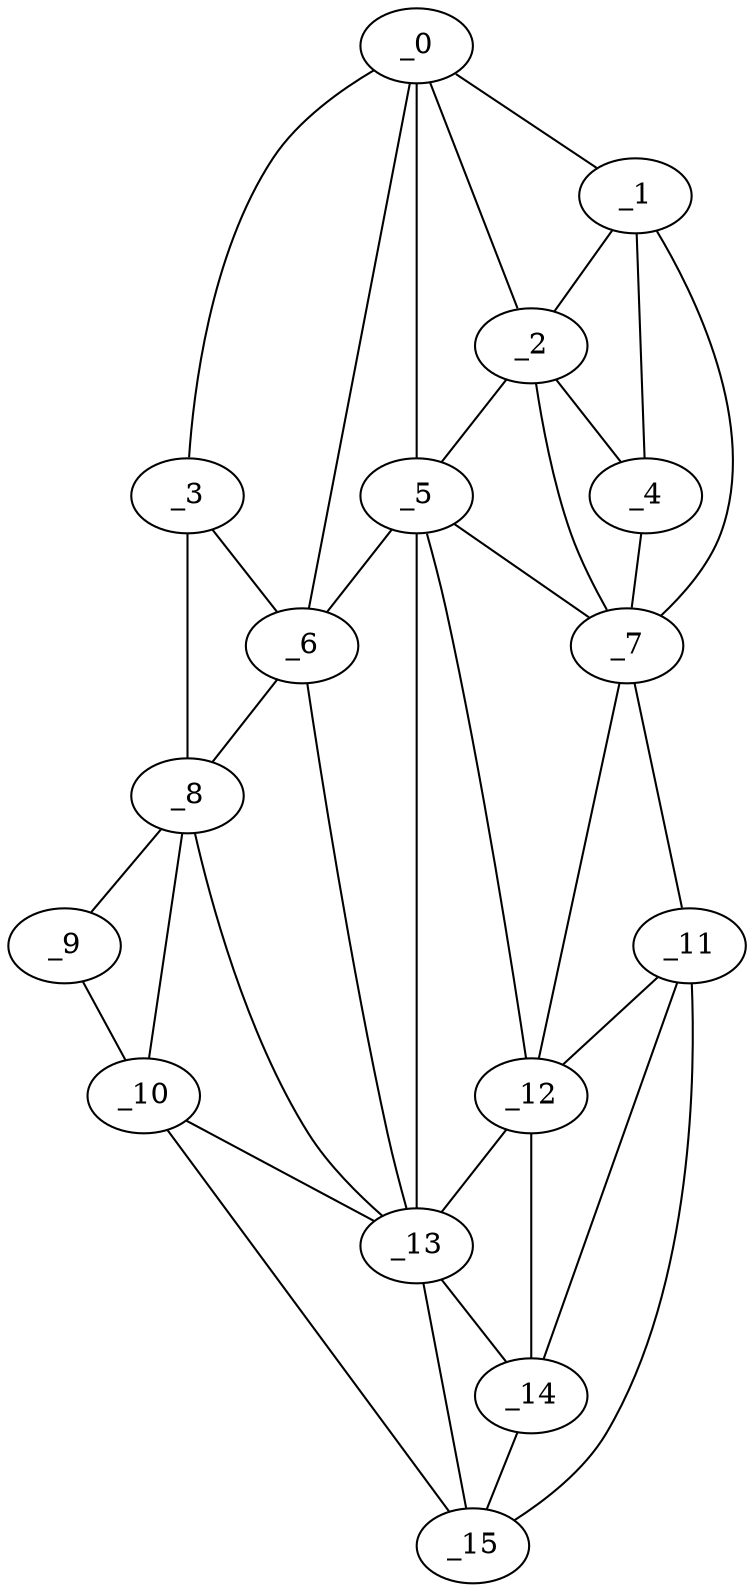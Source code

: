 graph "obj39__150.gxl" {
	_0	 [x=7,
		y=32];
	_1	 [x=12,
		y=15];
	_0 -- _1	 [valence=1];
	_2	 [x=32,
		y=32];
	_0 -- _2	 [valence=2];
	_3	 [x=33,
		y=125];
	_0 -- _3	 [valence=1];
	_5	 [x=36,
		y=54];
	_0 -- _5	 [valence=2];
	_6	 [x=36,
		y=80];
	_0 -- _6	 [valence=2];
	_1 -- _2	 [valence=1];
	_4	 [x=36,
		y=12];
	_1 -- _4	 [valence=1];
	_7	 [x=98,
		y=3];
	_1 -- _7	 [valence=1];
	_2 -- _4	 [valence=2];
	_2 -- _5	 [valence=1];
	_2 -- _7	 [valence=1];
	_3 -- _6	 [valence=2];
	_8	 [x=113,
		y=110];
	_3 -- _8	 [valence=1];
	_4 -- _7	 [valence=2];
	_5 -- _6	 [valence=1];
	_5 -- _7	 [valence=2];
	_12	 [x=120,
		y=38];
	_5 -- _12	 [valence=2];
	_13	 [x=120,
		y=65];
	_5 -- _13	 [valence=2];
	_6 -- _8	 [valence=2];
	_6 -- _13	 [valence=2];
	_11	 [x=119,
		y=15];
	_7 -- _11	 [valence=1];
	_7 -- _12	 [valence=1];
	_9	 [x=116,
		y=109];
	_8 -- _9	 [valence=1];
	_10	 [x=118,
		y=103];
	_8 -- _10	 [valence=1];
	_8 -- _13	 [valence=1];
	_9 -- _10	 [valence=1];
	_10 -- _13	 [valence=2];
	_15	 [x=123,
		y=21];
	_10 -- _15	 [valence=1];
	_11 -- _12	 [valence=2];
	_14	 [x=122,
		y=32];
	_11 -- _14	 [valence=1];
	_11 -- _15	 [valence=1];
	_12 -- _13	 [valence=2];
	_12 -- _14	 [valence=2];
	_13 -- _14	 [valence=1];
	_13 -- _15	 [valence=1];
	_14 -- _15	 [valence=2];
}
